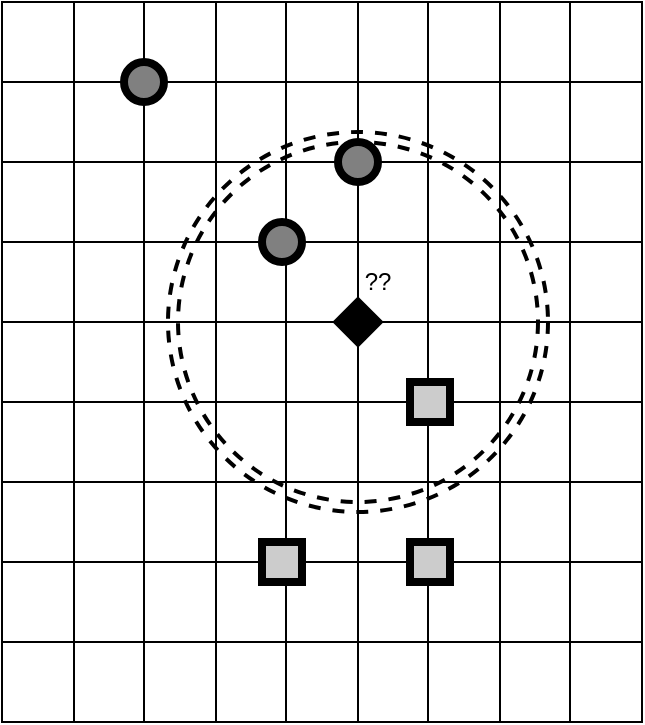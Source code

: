 <mxfile version="13.9.9" type="device"><diagram id="aaRrV9m_kYW5Kr7T0XQE" name="K-NN Concept"><mxGraphModel dx="1106" dy="997" grid="1" gridSize="10" guides="1" tooltips="1" connect="1" arrows="1" fold="1" page="1" pageScale="1" pageWidth="850" pageHeight="1100" math="0" shadow="0"><root><mxCell id="jUDWycYi-zbUTe8Aiwqj-0"/><mxCell id="jUDWycYi-zbUTe8Aiwqj-1" parent="jUDWycYi-zbUTe8Aiwqj-0"/><mxCell id="jUDWycYi-zbUTe8Aiwqj-2" value="" style="shape=table;html=1;whiteSpace=wrap;startSize=0;container=1;collapsible=0;childLayout=tableLayout;" parent="jUDWycYi-zbUTe8Aiwqj-1" vertex="1"><mxGeometry x="230" y="290" width="320" height="360" as="geometry"/></mxCell><mxCell id="jUDWycYi-zbUTe8Aiwqj-3" value="" style="shape=partialRectangle;html=1;whiteSpace=wrap;collapsible=0;dropTarget=0;pointerEvents=0;fillColor=none;top=0;left=0;bottom=0;right=0;points=[[0,0.5],[1,0.5]];portConstraint=eastwest;" parent="jUDWycYi-zbUTe8Aiwqj-2" vertex="1"><mxGeometry width="320" height="40" as="geometry"/></mxCell><mxCell id="jUDWycYi-zbUTe8Aiwqj-4" value="" style="shape=partialRectangle;html=1;whiteSpace=wrap;connectable=0;overflow=hidden;fillColor=none;top=0;left=0;bottom=0;right=0;" parent="jUDWycYi-zbUTe8Aiwqj-3" vertex="1"><mxGeometry width="36" height="40" as="geometry"/></mxCell><mxCell id="jUDWycYi-zbUTe8Aiwqj-5" value="" style="shape=partialRectangle;html=1;whiteSpace=wrap;connectable=0;overflow=hidden;fillColor=none;top=0;left=0;bottom=0;right=0;" parent="jUDWycYi-zbUTe8Aiwqj-3" vertex="1"><mxGeometry x="36" width="35" height="40" as="geometry"/></mxCell><mxCell id="jUDWycYi-zbUTe8Aiwqj-6" value="" style="shape=partialRectangle;html=1;whiteSpace=wrap;connectable=0;overflow=hidden;fillColor=none;top=0;left=0;bottom=0;right=0;" parent="jUDWycYi-zbUTe8Aiwqj-3" vertex="1"><mxGeometry x="71" width="36" height="40" as="geometry"/></mxCell><mxCell id="jUDWycYi-zbUTe8Aiwqj-7" value="" style="shape=partialRectangle;html=1;whiteSpace=wrap;connectable=0;overflow=hidden;fillColor=none;top=0;left=0;bottom=0;right=0;" parent="jUDWycYi-zbUTe8Aiwqj-3" vertex="1"><mxGeometry x="107" width="35" height="40" as="geometry"/></mxCell><mxCell id="jUDWycYi-zbUTe8Aiwqj-8" value="" style="shape=partialRectangle;html=1;whiteSpace=wrap;connectable=0;overflow=hidden;fillColor=none;top=0;left=0;bottom=0;right=0;" parent="jUDWycYi-zbUTe8Aiwqj-3" vertex="1"><mxGeometry x="142" width="36" height="40" as="geometry"/></mxCell><mxCell id="jUDWycYi-zbUTe8Aiwqj-9" value="" style="shape=partialRectangle;html=1;whiteSpace=wrap;connectable=0;overflow=hidden;fillColor=none;top=0;left=0;bottom=0;right=0;" parent="jUDWycYi-zbUTe8Aiwqj-3" vertex="1"><mxGeometry x="178" width="35" height="40" as="geometry"/></mxCell><mxCell id="jUDWycYi-zbUTe8Aiwqj-10" value="" style="shape=partialRectangle;html=1;whiteSpace=wrap;connectable=0;overflow=hidden;fillColor=none;top=0;left=0;bottom=0;right=0;" parent="jUDWycYi-zbUTe8Aiwqj-3" vertex="1"><mxGeometry x="213" width="36" height="40" as="geometry"/></mxCell><mxCell id="jUDWycYi-zbUTe8Aiwqj-11" value="" style="shape=partialRectangle;html=1;whiteSpace=wrap;connectable=0;overflow=hidden;fillColor=none;top=0;left=0;bottom=0;right=0;" parent="jUDWycYi-zbUTe8Aiwqj-3" vertex="1"><mxGeometry x="249" width="35" height="40" as="geometry"/></mxCell><mxCell id="jUDWycYi-zbUTe8Aiwqj-12" value="" style="shape=partialRectangle;html=1;whiteSpace=wrap;connectable=0;overflow=hidden;fillColor=none;top=0;left=0;bottom=0;right=0;" parent="jUDWycYi-zbUTe8Aiwqj-3" vertex="1"><mxGeometry x="284" width="36" height="40" as="geometry"/></mxCell><mxCell id="jUDWycYi-zbUTe8Aiwqj-13" value="" style="shape=partialRectangle;html=1;whiteSpace=wrap;collapsible=0;dropTarget=0;pointerEvents=0;fillColor=none;top=0;left=0;bottom=0;right=0;points=[[0,0.5],[1,0.5]];portConstraint=eastwest;" parent="jUDWycYi-zbUTe8Aiwqj-2" vertex="1"><mxGeometry y="40" width="320" height="40" as="geometry"/></mxCell><mxCell id="jUDWycYi-zbUTe8Aiwqj-14" value="" style="shape=partialRectangle;html=1;whiteSpace=wrap;connectable=0;overflow=hidden;fillColor=none;top=0;left=0;bottom=0;right=0;" parent="jUDWycYi-zbUTe8Aiwqj-13" vertex="1"><mxGeometry width="36" height="40" as="geometry"/></mxCell><mxCell id="jUDWycYi-zbUTe8Aiwqj-15" value="" style="shape=partialRectangle;html=1;whiteSpace=wrap;connectable=0;overflow=hidden;fillColor=none;top=0;left=0;bottom=0;right=0;" parent="jUDWycYi-zbUTe8Aiwqj-13" vertex="1"><mxGeometry x="36" width="35" height="40" as="geometry"/></mxCell><mxCell id="jUDWycYi-zbUTe8Aiwqj-16" value="" style="shape=partialRectangle;html=1;whiteSpace=wrap;connectable=0;overflow=hidden;fillColor=none;top=0;left=0;bottom=0;right=0;" parent="jUDWycYi-zbUTe8Aiwqj-13" vertex="1"><mxGeometry x="71" width="36" height="40" as="geometry"/></mxCell><mxCell id="jUDWycYi-zbUTe8Aiwqj-17" value="" style="shape=partialRectangle;html=1;whiteSpace=wrap;connectable=0;overflow=hidden;fillColor=none;top=0;left=0;bottom=0;right=0;" parent="jUDWycYi-zbUTe8Aiwqj-13" vertex="1"><mxGeometry x="107" width="35" height="40" as="geometry"/></mxCell><mxCell id="jUDWycYi-zbUTe8Aiwqj-18" value="" style="shape=partialRectangle;html=1;whiteSpace=wrap;connectable=0;overflow=hidden;fillColor=none;top=0;left=0;bottom=0;right=0;" parent="jUDWycYi-zbUTe8Aiwqj-13" vertex="1"><mxGeometry x="142" width="36" height="40" as="geometry"/></mxCell><mxCell id="jUDWycYi-zbUTe8Aiwqj-19" value="" style="shape=partialRectangle;html=1;whiteSpace=wrap;connectable=0;overflow=hidden;fillColor=none;top=0;left=0;bottom=0;right=0;" parent="jUDWycYi-zbUTe8Aiwqj-13" vertex="1"><mxGeometry x="178" width="35" height="40" as="geometry"/></mxCell><mxCell id="jUDWycYi-zbUTe8Aiwqj-20" value="" style="shape=partialRectangle;html=1;whiteSpace=wrap;connectable=0;overflow=hidden;fillColor=none;top=0;left=0;bottom=0;right=0;" parent="jUDWycYi-zbUTe8Aiwqj-13" vertex="1"><mxGeometry x="213" width="36" height="40" as="geometry"/></mxCell><mxCell id="jUDWycYi-zbUTe8Aiwqj-21" value="" style="shape=partialRectangle;html=1;whiteSpace=wrap;connectable=0;overflow=hidden;fillColor=none;top=0;left=0;bottom=0;right=0;" parent="jUDWycYi-zbUTe8Aiwqj-13" vertex="1"><mxGeometry x="249" width="35" height="40" as="geometry"/></mxCell><mxCell id="jUDWycYi-zbUTe8Aiwqj-22" value="" style="shape=partialRectangle;html=1;whiteSpace=wrap;connectable=0;overflow=hidden;fillColor=none;top=0;left=0;bottom=0;right=0;" parent="jUDWycYi-zbUTe8Aiwqj-13" vertex="1"><mxGeometry x="284" width="36" height="40" as="geometry"/></mxCell><mxCell id="jUDWycYi-zbUTe8Aiwqj-92" value="" style="shape=partialRectangle;html=1;whiteSpace=wrap;collapsible=0;dropTarget=0;pointerEvents=0;fillColor=none;top=0;left=0;bottom=0;right=0;points=[[0,0.5],[1,0.5]];portConstraint=eastwest;" parent="jUDWycYi-zbUTe8Aiwqj-2" vertex="1"><mxGeometry y="80" width="320" height="40" as="geometry"/></mxCell><mxCell id="jUDWycYi-zbUTe8Aiwqj-93" value="" style="shape=partialRectangle;html=1;whiteSpace=wrap;connectable=0;overflow=hidden;fillColor=none;top=0;left=0;bottom=0;right=0;" parent="jUDWycYi-zbUTe8Aiwqj-92" vertex="1"><mxGeometry width="36" height="40" as="geometry"/></mxCell><mxCell id="jUDWycYi-zbUTe8Aiwqj-94" value="" style="shape=partialRectangle;html=1;whiteSpace=wrap;connectable=0;overflow=hidden;fillColor=none;top=0;left=0;bottom=0;right=0;" parent="jUDWycYi-zbUTe8Aiwqj-92" vertex="1"><mxGeometry x="36" width="35" height="40" as="geometry"/></mxCell><mxCell id="jUDWycYi-zbUTe8Aiwqj-95" value="" style="shape=partialRectangle;html=1;whiteSpace=wrap;connectable=0;overflow=hidden;fillColor=none;top=0;left=0;bottom=0;right=0;" parent="jUDWycYi-zbUTe8Aiwqj-92" vertex="1"><mxGeometry x="71" width="36" height="40" as="geometry"/></mxCell><mxCell id="jUDWycYi-zbUTe8Aiwqj-96" value="" style="shape=partialRectangle;html=1;whiteSpace=wrap;connectable=0;overflow=hidden;fillColor=none;top=0;left=0;bottom=0;right=0;" parent="jUDWycYi-zbUTe8Aiwqj-92" vertex="1"><mxGeometry x="107" width="35" height="40" as="geometry"/></mxCell><mxCell id="jUDWycYi-zbUTe8Aiwqj-97" value="" style="shape=partialRectangle;html=1;whiteSpace=wrap;connectable=0;overflow=hidden;fillColor=none;top=0;left=0;bottom=0;right=0;" parent="jUDWycYi-zbUTe8Aiwqj-92" vertex="1"><mxGeometry x="142" width="36" height="40" as="geometry"/></mxCell><mxCell id="jUDWycYi-zbUTe8Aiwqj-98" value="" style="shape=partialRectangle;html=1;whiteSpace=wrap;connectable=0;overflow=hidden;fillColor=none;top=0;left=0;bottom=0;right=0;" parent="jUDWycYi-zbUTe8Aiwqj-92" vertex="1"><mxGeometry x="178" width="35" height="40" as="geometry"/></mxCell><mxCell id="jUDWycYi-zbUTe8Aiwqj-99" value="" style="shape=partialRectangle;html=1;whiteSpace=wrap;connectable=0;overflow=hidden;fillColor=none;top=0;left=0;bottom=0;right=0;" parent="jUDWycYi-zbUTe8Aiwqj-92" vertex="1"><mxGeometry x="213" width="36" height="40" as="geometry"/></mxCell><mxCell id="jUDWycYi-zbUTe8Aiwqj-100" value="" style="shape=partialRectangle;html=1;whiteSpace=wrap;connectable=0;overflow=hidden;fillColor=none;top=0;left=0;bottom=0;right=0;" parent="jUDWycYi-zbUTe8Aiwqj-92" vertex="1"><mxGeometry x="249" width="35" height="40" as="geometry"/></mxCell><mxCell id="jUDWycYi-zbUTe8Aiwqj-101" value="" style="shape=partialRectangle;html=1;whiteSpace=wrap;connectable=0;overflow=hidden;fillColor=none;top=0;left=0;bottom=0;right=0;" parent="jUDWycYi-zbUTe8Aiwqj-92" vertex="1"><mxGeometry x="284" width="36" height="40" as="geometry"/></mxCell><mxCell id="jUDWycYi-zbUTe8Aiwqj-23" value="" style="shape=partialRectangle;html=1;whiteSpace=wrap;collapsible=0;dropTarget=0;pointerEvents=0;fillColor=none;top=0;left=0;bottom=0;right=0;points=[[0,0.5],[1,0.5]];portConstraint=eastwest;" parent="jUDWycYi-zbUTe8Aiwqj-2" vertex="1"><mxGeometry y="120" width="320" height="40" as="geometry"/></mxCell><mxCell id="jUDWycYi-zbUTe8Aiwqj-24" value="" style="shape=partialRectangle;html=1;whiteSpace=wrap;connectable=0;overflow=hidden;fillColor=none;top=0;left=0;bottom=0;right=0;" parent="jUDWycYi-zbUTe8Aiwqj-23" vertex="1"><mxGeometry width="36" height="40" as="geometry"/></mxCell><mxCell id="jUDWycYi-zbUTe8Aiwqj-25" value="" style="shape=partialRectangle;html=1;whiteSpace=wrap;connectable=0;overflow=hidden;fillColor=none;top=0;left=0;bottom=0;right=0;" parent="jUDWycYi-zbUTe8Aiwqj-23" vertex="1"><mxGeometry x="36" width="35" height="40" as="geometry"/></mxCell><mxCell id="jUDWycYi-zbUTe8Aiwqj-26" value="" style="shape=partialRectangle;html=1;whiteSpace=wrap;connectable=0;overflow=hidden;fillColor=none;top=0;left=0;bottom=0;right=0;" parent="jUDWycYi-zbUTe8Aiwqj-23" vertex="1"><mxGeometry x="71" width="36" height="40" as="geometry"/></mxCell><mxCell id="jUDWycYi-zbUTe8Aiwqj-27" value="" style="shape=partialRectangle;html=1;whiteSpace=wrap;connectable=0;overflow=hidden;fillColor=none;top=0;left=0;bottom=0;right=0;" parent="jUDWycYi-zbUTe8Aiwqj-23" vertex="1"><mxGeometry x="107" width="35" height="40" as="geometry"/></mxCell><mxCell id="jUDWycYi-zbUTe8Aiwqj-28" value="" style="shape=partialRectangle;html=1;whiteSpace=wrap;connectable=0;overflow=hidden;fillColor=none;top=0;left=0;bottom=0;right=0;" parent="jUDWycYi-zbUTe8Aiwqj-23" vertex="1"><mxGeometry x="142" width="36" height="40" as="geometry"/></mxCell><mxCell id="jUDWycYi-zbUTe8Aiwqj-29" value="" style="shape=partialRectangle;html=1;whiteSpace=wrap;connectable=0;overflow=hidden;fillColor=none;top=0;left=0;bottom=0;right=0;" parent="jUDWycYi-zbUTe8Aiwqj-23" vertex="1"><mxGeometry x="178" width="35" height="40" as="geometry"/></mxCell><mxCell id="jUDWycYi-zbUTe8Aiwqj-30" value="" style="shape=partialRectangle;html=1;whiteSpace=wrap;connectable=0;overflow=hidden;fillColor=none;top=0;left=0;bottom=0;right=0;" parent="jUDWycYi-zbUTe8Aiwqj-23" vertex="1"><mxGeometry x="213" width="36" height="40" as="geometry"/></mxCell><mxCell id="jUDWycYi-zbUTe8Aiwqj-31" value="" style="shape=partialRectangle;html=1;whiteSpace=wrap;connectable=0;overflow=hidden;fillColor=none;top=0;left=0;bottom=0;right=0;" parent="jUDWycYi-zbUTe8Aiwqj-23" vertex="1"><mxGeometry x="249" width="35" height="40" as="geometry"/></mxCell><mxCell id="jUDWycYi-zbUTe8Aiwqj-32" value="" style="shape=partialRectangle;html=1;whiteSpace=wrap;connectable=0;overflow=hidden;fillColor=none;top=0;left=0;bottom=0;right=0;" parent="jUDWycYi-zbUTe8Aiwqj-23" vertex="1"><mxGeometry x="284" width="36" height="40" as="geometry"/></mxCell><mxCell id="jUDWycYi-zbUTe8Aiwqj-33" value="" style="shape=partialRectangle;html=1;whiteSpace=wrap;collapsible=0;dropTarget=0;pointerEvents=0;fillColor=none;top=0;left=0;bottom=0;right=0;points=[[0,0.5],[1,0.5]];portConstraint=eastwest;" parent="jUDWycYi-zbUTe8Aiwqj-2" vertex="1"><mxGeometry y="160" width="320" height="40" as="geometry"/></mxCell><mxCell id="jUDWycYi-zbUTe8Aiwqj-34" value="" style="shape=partialRectangle;html=1;whiteSpace=wrap;connectable=0;overflow=hidden;fillColor=none;top=0;left=0;bottom=0;right=0;" parent="jUDWycYi-zbUTe8Aiwqj-33" vertex="1"><mxGeometry width="36" height="40" as="geometry"/></mxCell><mxCell id="jUDWycYi-zbUTe8Aiwqj-35" value="" style="shape=partialRectangle;html=1;whiteSpace=wrap;connectable=0;overflow=hidden;fillColor=none;top=0;left=0;bottom=0;right=0;" parent="jUDWycYi-zbUTe8Aiwqj-33" vertex="1"><mxGeometry x="36" width="35" height="40" as="geometry"/></mxCell><mxCell id="jUDWycYi-zbUTe8Aiwqj-36" value="" style="shape=partialRectangle;html=1;whiteSpace=wrap;connectable=0;overflow=hidden;fillColor=none;top=0;left=0;bottom=0;right=0;" parent="jUDWycYi-zbUTe8Aiwqj-33" vertex="1"><mxGeometry x="71" width="36" height="40" as="geometry"/></mxCell><mxCell id="jUDWycYi-zbUTe8Aiwqj-37" value="" style="shape=partialRectangle;html=1;whiteSpace=wrap;connectable=0;overflow=hidden;fillColor=none;top=0;left=0;bottom=0;right=0;" parent="jUDWycYi-zbUTe8Aiwqj-33" vertex="1"><mxGeometry x="107" width="35" height="40" as="geometry"/></mxCell><mxCell id="jUDWycYi-zbUTe8Aiwqj-38" value="" style="shape=partialRectangle;html=1;whiteSpace=wrap;connectable=0;overflow=hidden;fillColor=none;top=0;left=0;bottom=0;right=0;" parent="jUDWycYi-zbUTe8Aiwqj-33" vertex="1"><mxGeometry x="142" width="36" height="40" as="geometry"/></mxCell><mxCell id="jUDWycYi-zbUTe8Aiwqj-39" value="" style="shape=partialRectangle;html=1;whiteSpace=wrap;connectable=0;overflow=hidden;fillColor=none;top=0;left=0;bottom=0;right=0;" parent="jUDWycYi-zbUTe8Aiwqj-33" vertex="1"><mxGeometry x="178" width="35" height="40" as="geometry"/></mxCell><mxCell id="jUDWycYi-zbUTe8Aiwqj-40" value="" style="shape=partialRectangle;html=1;whiteSpace=wrap;connectable=0;overflow=hidden;fillColor=none;top=0;left=0;bottom=0;right=0;" parent="jUDWycYi-zbUTe8Aiwqj-33" vertex="1"><mxGeometry x="213" width="36" height="40" as="geometry"/></mxCell><mxCell id="jUDWycYi-zbUTe8Aiwqj-41" value="" style="shape=partialRectangle;html=1;whiteSpace=wrap;connectable=0;overflow=hidden;fillColor=none;top=0;left=0;bottom=0;right=0;" parent="jUDWycYi-zbUTe8Aiwqj-33" vertex="1"><mxGeometry x="249" width="35" height="40" as="geometry"/></mxCell><mxCell id="jUDWycYi-zbUTe8Aiwqj-42" value="" style="shape=partialRectangle;html=1;whiteSpace=wrap;connectable=0;overflow=hidden;fillColor=none;top=0;left=0;bottom=0;right=0;" parent="jUDWycYi-zbUTe8Aiwqj-33" vertex="1"><mxGeometry x="284" width="36" height="40" as="geometry"/></mxCell><mxCell id="jUDWycYi-zbUTe8Aiwqj-43" value="" style="shape=partialRectangle;html=1;whiteSpace=wrap;collapsible=0;dropTarget=0;pointerEvents=0;fillColor=none;top=0;left=0;bottom=0;right=0;points=[[0,0.5],[1,0.5]];portConstraint=eastwest;" parent="jUDWycYi-zbUTe8Aiwqj-2" vertex="1"><mxGeometry y="200" width="320" height="40" as="geometry"/></mxCell><mxCell id="jUDWycYi-zbUTe8Aiwqj-44" value="" style="shape=partialRectangle;html=1;whiteSpace=wrap;connectable=0;overflow=hidden;fillColor=none;top=0;left=0;bottom=0;right=0;" parent="jUDWycYi-zbUTe8Aiwqj-43" vertex="1"><mxGeometry width="36" height="40" as="geometry"/></mxCell><mxCell id="jUDWycYi-zbUTe8Aiwqj-45" value="" style="shape=partialRectangle;html=1;whiteSpace=wrap;connectable=0;overflow=hidden;fillColor=none;top=0;left=0;bottom=0;right=0;" parent="jUDWycYi-zbUTe8Aiwqj-43" vertex="1"><mxGeometry x="36" width="35" height="40" as="geometry"/></mxCell><mxCell id="jUDWycYi-zbUTe8Aiwqj-46" value="" style="shape=partialRectangle;html=1;whiteSpace=wrap;connectable=0;overflow=hidden;fillColor=none;top=0;left=0;bottom=0;right=0;" parent="jUDWycYi-zbUTe8Aiwqj-43" vertex="1"><mxGeometry x="71" width="36" height="40" as="geometry"/></mxCell><mxCell id="jUDWycYi-zbUTe8Aiwqj-47" value="" style="shape=partialRectangle;html=1;whiteSpace=wrap;connectable=0;overflow=hidden;fillColor=none;top=0;left=0;bottom=0;right=0;" parent="jUDWycYi-zbUTe8Aiwqj-43" vertex="1"><mxGeometry x="107" width="35" height="40" as="geometry"/></mxCell><mxCell id="jUDWycYi-zbUTe8Aiwqj-48" value="" style="shape=partialRectangle;html=1;whiteSpace=wrap;connectable=0;overflow=hidden;fillColor=none;top=0;left=0;bottom=0;right=0;" parent="jUDWycYi-zbUTe8Aiwqj-43" vertex="1"><mxGeometry x="142" width="36" height="40" as="geometry"/></mxCell><mxCell id="jUDWycYi-zbUTe8Aiwqj-49" value="" style="shape=partialRectangle;html=1;whiteSpace=wrap;connectable=0;overflow=hidden;fillColor=none;top=0;left=0;bottom=0;right=0;" parent="jUDWycYi-zbUTe8Aiwqj-43" vertex="1"><mxGeometry x="178" width="35" height="40" as="geometry"/></mxCell><mxCell id="jUDWycYi-zbUTe8Aiwqj-50" value="" style="shape=partialRectangle;html=1;whiteSpace=wrap;connectable=0;overflow=hidden;fillColor=none;top=0;left=0;bottom=0;right=0;" parent="jUDWycYi-zbUTe8Aiwqj-43" vertex="1"><mxGeometry x="213" width="36" height="40" as="geometry"/></mxCell><mxCell id="jUDWycYi-zbUTe8Aiwqj-51" value="" style="shape=partialRectangle;html=1;whiteSpace=wrap;connectable=0;overflow=hidden;fillColor=none;top=0;left=0;bottom=0;right=0;" parent="jUDWycYi-zbUTe8Aiwqj-43" vertex="1"><mxGeometry x="249" width="35" height="40" as="geometry"/></mxCell><mxCell id="jUDWycYi-zbUTe8Aiwqj-52" value="" style="shape=partialRectangle;html=1;whiteSpace=wrap;connectable=0;overflow=hidden;fillColor=none;top=0;left=0;bottom=0;right=0;" parent="jUDWycYi-zbUTe8Aiwqj-43" vertex="1"><mxGeometry x="284" width="36" height="40" as="geometry"/></mxCell><mxCell id="jUDWycYi-zbUTe8Aiwqj-53" value="" style="shape=partialRectangle;html=1;whiteSpace=wrap;collapsible=0;dropTarget=0;pointerEvents=0;fillColor=none;top=0;left=0;bottom=0;right=0;points=[[0,0.5],[1,0.5]];portConstraint=eastwest;" parent="jUDWycYi-zbUTe8Aiwqj-2" vertex="1"><mxGeometry y="240" width="320" height="40" as="geometry"/></mxCell><mxCell id="jUDWycYi-zbUTe8Aiwqj-54" value="" style="shape=partialRectangle;html=1;whiteSpace=wrap;connectable=0;overflow=hidden;fillColor=none;top=0;left=0;bottom=0;right=0;" parent="jUDWycYi-zbUTe8Aiwqj-53" vertex="1"><mxGeometry width="36" height="40" as="geometry"/></mxCell><mxCell id="jUDWycYi-zbUTe8Aiwqj-55" value="" style="shape=partialRectangle;html=1;whiteSpace=wrap;connectable=0;overflow=hidden;fillColor=none;top=0;left=0;bottom=0;right=0;" parent="jUDWycYi-zbUTe8Aiwqj-53" vertex="1"><mxGeometry x="36" width="35" height="40" as="geometry"/></mxCell><mxCell id="jUDWycYi-zbUTe8Aiwqj-56" value="" style="shape=partialRectangle;html=1;whiteSpace=wrap;connectable=0;overflow=hidden;fillColor=none;top=0;left=0;bottom=0;right=0;" parent="jUDWycYi-zbUTe8Aiwqj-53" vertex="1"><mxGeometry x="71" width="36" height="40" as="geometry"/></mxCell><mxCell id="jUDWycYi-zbUTe8Aiwqj-57" value="" style="shape=partialRectangle;html=1;whiteSpace=wrap;connectable=0;overflow=hidden;fillColor=none;top=0;left=0;bottom=0;right=0;" parent="jUDWycYi-zbUTe8Aiwqj-53" vertex="1"><mxGeometry x="107" width="35" height="40" as="geometry"/></mxCell><mxCell id="jUDWycYi-zbUTe8Aiwqj-58" value="" style="shape=partialRectangle;html=1;whiteSpace=wrap;connectable=0;overflow=hidden;fillColor=none;top=0;left=0;bottom=0;right=0;" parent="jUDWycYi-zbUTe8Aiwqj-53" vertex="1"><mxGeometry x="142" width="36" height="40" as="geometry"/></mxCell><mxCell id="jUDWycYi-zbUTe8Aiwqj-59" value="" style="shape=partialRectangle;html=1;whiteSpace=wrap;connectable=0;overflow=hidden;fillColor=none;top=0;left=0;bottom=0;right=0;" parent="jUDWycYi-zbUTe8Aiwqj-53" vertex="1"><mxGeometry x="178" width="35" height="40" as="geometry"/></mxCell><mxCell id="jUDWycYi-zbUTe8Aiwqj-60" value="" style="shape=partialRectangle;html=1;whiteSpace=wrap;connectable=0;overflow=hidden;fillColor=none;top=0;left=0;bottom=0;right=0;" parent="jUDWycYi-zbUTe8Aiwqj-53" vertex="1"><mxGeometry x="213" width="36" height="40" as="geometry"/></mxCell><mxCell id="jUDWycYi-zbUTe8Aiwqj-61" value="" style="shape=partialRectangle;html=1;whiteSpace=wrap;connectable=0;overflow=hidden;fillColor=none;top=0;left=0;bottom=0;right=0;" parent="jUDWycYi-zbUTe8Aiwqj-53" vertex="1"><mxGeometry x="249" width="35" height="40" as="geometry"/></mxCell><mxCell id="jUDWycYi-zbUTe8Aiwqj-62" value="" style="shape=partialRectangle;html=1;whiteSpace=wrap;connectable=0;overflow=hidden;fillColor=none;top=0;left=0;bottom=0;right=0;" parent="jUDWycYi-zbUTe8Aiwqj-53" vertex="1"><mxGeometry x="284" width="36" height="40" as="geometry"/></mxCell><mxCell id="jUDWycYi-zbUTe8Aiwqj-63" value="" style="shape=partialRectangle;html=1;whiteSpace=wrap;collapsible=0;dropTarget=0;pointerEvents=0;fillColor=none;top=0;left=0;bottom=0;right=0;points=[[0,0.5],[1,0.5]];portConstraint=eastwest;" parent="jUDWycYi-zbUTe8Aiwqj-2" vertex="1"><mxGeometry y="280" width="320" height="40" as="geometry"/></mxCell><mxCell id="jUDWycYi-zbUTe8Aiwqj-64" value="" style="shape=partialRectangle;html=1;whiteSpace=wrap;connectable=0;overflow=hidden;fillColor=none;top=0;left=0;bottom=0;right=0;" parent="jUDWycYi-zbUTe8Aiwqj-63" vertex="1"><mxGeometry width="36" height="40" as="geometry"/></mxCell><mxCell id="jUDWycYi-zbUTe8Aiwqj-65" value="" style="shape=partialRectangle;html=1;whiteSpace=wrap;connectable=0;overflow=hidden;fillColor=none;top=0;left=0;bottom=0;right=0;" parent="jUDWycYi-zbUTe8Aiwqj-63" vertex="1"><mxGeometry x="36" width="35" height="40" as="geometry"/></mxCell><mxCell id="jUDWycYi-zbUTe8Aiwqj-66" value="" style="shape=partialRectangle;html=1;whiteSpace=wrap;connectable=0;overflow=hidden;fillColor=none;top=0;left=0;bottom=0;right=0;" parent="jUDWycYi-zbUTe8Aiwqj-63" vertex="1"><mxGeometry x="71" width="36" height="40" as="geometry"/></mxCell><mxCell id="jUDWycYi-zbUTe8Aiwqj-67" value="" style="shape=partialRectangle;html=1;whiteSpace=wrap;connectable=0;overflow=hidden;fillColor=none;top=0;left=0;bottom=0;right=0;" parent="jUDWycYi-zbUTe8Aiwqj-63" vertex="1"><mxGeometry x="107" width="35" height="40" as="geometry"/></mxCell><mxCell id="jUDWycYi-zbUTe8Aiwqj-68" value="" style="shape=partialRectangle;html=1;whiteSpace=wrap;connectable=0;overflow=hidden;fillColor=none;top=0;left=0;bottom=0;right=0;" parent="jUDWycYi-zbUTe8Aiwqj-63" vertex="1"><mxGeometry x="142" width="36" height="40" as="geometry"/></mxCell><mxCell id="jUDWycYi-zbUTe8Aiwqj-69" value="" style="shape=partialRectangle;html=1;whiteSpace=wrap;connectable=0;overflow=hidden;fillColor=none;top=0;left=0;bottom=0;right=0;" parent="jUDWycYi-zbUTe8Aiwqj-63" vertex="1"><mxGeometry x="178" width="35" height="40" as="geometry"/></mxCell><mxCell id="jUDWycYi-zbUTe8Aiwqj-70" value="" style="shape=partialRectangle;html=1;whiteSpace=wrap;connectable=0;overflow=hidden;fillColor=none;top=0;left=0;bottom=0;right=0;" parent="jUDWycYi-zbUTe8Aiwqj-63" vertex="1"><mxGeometry x="213" width="36" height="40" as="geometry"/></mxCell><mxCell id="jUDWycYi-zbUTe8Aiwqj-71" value="" style="shape=partialRectangle;html=1;whiteSpace=wrap;connectable=0;overflow=hidden;fillColor=none;top=0;left=0;bottom=0;right=0;" parent="jUDWycYi-zbUTe8Aiwqj-63" vertex="1"><mxGeometry x="249" width="35" height="40" as="geometry"/></mxCell><mxCell id="jUDWycYi-zbUTe8Aiwqj-72" value="" style="shape=partialRectangle;html=1;whiteSpace=wrap;connectable=0;overflow=hidden;fillColor=none;top=0;left=0;bottom=0;right=0;" parent="jUDWycYi-zbUTe8Aiwqj-63" vertex="1"><mxGeometry x="284" width="36" height="40" as="geometry"/></mxCell><mxCell id="jUDWycYi-zbUTe8Aiwqj-73" value="" style="shape=partialRectangle;html=1;whiteSpace=wrap;collapsible=0;dropTarget=0;pointerEvents=0;fillColor=none;top=0;left=0;bottom=0;right=0;points=[[0,0.5],[1,0.5]];portConstraint=eastwest;" parent="jUDWycYi-zbUTe8Aiwqj-2" vertex="1"><mxGeometry y="320" width="320" height="40" as="geometry"/></mxCell><mxCell id="jUDWycYi-zbUTe8Aiwqj-74" value="" style="shape=partialRectangle;html=1;whiteSpace=wrap;connectable=0;overflow=hidden;fillColor=none;top=0;left=0;bottom=0;right=0;" parent="jUDWycYi-zbUTe8Aiwqj-73" vertex="1"><mxGeometry width="36" height="40" as="geometry"/></mxCell><mxCell id="jUDWycYi-zbUTe8Aiwqj-75" value="" style="shape=partialRectangle;html=1;whiteSpace=wrap;connectable=0;overflow=hidden;fillColor=none;top=0;left=0;bottom=0;right=0;" parent="jUDWycYi-zbUTe8Aiwqj-73" vertex="1"><mxGeometry x="36" width="35" height="40" as="geometry"/></mxCell><mxCell id="jUDWycYi-zbUTe8Aiwqj-76" value="" style="shape=partialRectangle;html=1;whiteSpace=wrap;connectable=0;overflow=hidden;fillColor=none;top=0;left=0;bottom=0;right=0;" parent="jUDWycYi-zbUTe8Aiwqj-73" vertex="1"><mxGeometry x="71" width="36" height="40" as="geometry"/></mxCell><mxCell id="jUDWycYi-zbUTe8Aiwqj-77" value="" style="shape=partialRectangle;html=1;whiteSpace=wrap;connectable=0;overflow=hidden;fillColor=none;top=0;left=0;bottom=0;right=0;" parent="jUDWycYi-zbUTe8Aiwqj-73" vertex="1"><mxGeometry x="107" width="35" height="40" as="geometry"/></mxCell><mxCell id="jUDWycYi-zbUTe8Aiwqj-78" value="" style="shape=partialRectangle;html=1;whiteSpace=wrap;connectable=0;overflow=hidden;fillColor=none;top=0;left=0;bottom=0;right=0;" parent="jUDWycYi-zbUTe8Aiwqj-73" vertex="1"><mxGeometry x="142" width="36" height="40" as="geometry"/></mxCell><mxCell id="jUDWycYi-zbUTe8Aiwqj-79" value="" style="shape=partialRectangle;html=1;whiteSpace=wrap;connectable=0;overflow=hidden;fillColor=none;top=0;left=0;bottom=0;right=0;" parent="jUDWycYi-zbUTe8Aiwqj-73" vertex="1"><mxGeometry x="178" width="35" height="40" as="geometry"/></mxCell><mxCell id="jUDWycYi-zbUTe8Aiwqj-80" value="" style="shape=partialRectangle;html=1;whiteSpace=wrap;connectable=0;overflow=hidden;fillColor=none;top=0;left=0;bottom=0;right=0;" parent="jUDWycYi-zbUTe8Aiwqj-73" vertex="1"><mxGeometry x="213" width="36" height="40" as="geometry"/></mxCell><mxCell id="jUDWycYi-zbUTe8Aiwqj-81" value="" style="shape=partialRectangle;html=1;whiteSpace=wrap;connectable=0;overflow=hidden;fillColor=none;top=0;left=0;bottom=0;right=0;" parent="jUDWycYi-zbUTe8Aiwqj-73" vertex="1"><mxGeometry x="249" width="35" height="40" as="geometry"/></mxCell><mxCell id="jUDWycYi-zbUTe8Aiwqj-82" value="" style="shape=partialRectangle;html=1;whiteSpace=wrap;connectable=0;overflow=hidden;fillColor=none;top=0;left=0;bottom=0;right=0;" parent="jUDWycYi-zbUTe8Aiwqj-73" vertex="1"><mxGeometry x="284" width="36" height="40" as="geometry"/></mxCell><mxCell id="jUDWycYi-zbUTe8Aiwqj-83" value="" style="rhombus;whiteSpace=wrap;html=1;strokeWidth=4;perimeterSpacing=1;fontColor=#ffffff;fillColor=#000000;" parent="jUDWycYi-zbUTe8Aiwqj-1" vertex="1"><mxGeometry x="398" y="440" width="20" height="20" as="geometry"/></mxCell><mxCell id="jUDWycYi-zbUTe8Aiwqj-84" value="" style="ellipse;whiteSpace=wrap;html=1;aspect=fixed;strokeColor=#000000;strokeWidth=4;fillColor=#808080;" parent="jUDWycYi-zbUTe8Aiwqj-1" vertex="1"><mxGeometry x="360" y="400" width="20" height="20" as="geometry"/></mxCell><mxCell id="jUDWycYi-zbUTe8Aiwqj-85" value="" style="ellipse;whiteSpace=wrap;html=1;aspect=fixed;strokeColor=#000000;strokeWidth=4;fillColor=#808080;" parent="jUDWycYi-zbUTe8Aiwqj-1" vertex="1"><mxGeometry x="398" y="360" width="20" height="20" as="geometry"/></mxCell><mxCell id="jUDWycYi-zbUTe8Aiwqj-86" value="" style="whiteSpace=wrap;html=1;aspect=fixed;strokeColor=#000000;strokeWidth=4;fillColor=#CCCCCC;" parent="jUDWycYi-zbUTe8Aiwqj-1" vertex="1"><mxGeometry x="360" y="560" width="20" height="20" as="geometry"/></mxCell><mxCell id="jUDWycYi-zbUTe8Aiwqj-87" value="" style="whiteSpace=wrap;html=1;aspect=fixed;strokeColor=#000000;strokeWidth=4;fillColor=#CCCCCC;" parent="jUDWycYi-zbUTe8Aiwqj-1" vertex="1"><mxGeometry x="434" y="480" width="20" height="20" as="geometry"/></mxCell><mxCell id="jUDWycYi-zbUTe8Aiwqj-88" value="" style="ellipse;shape=doubleEllipse;whiteSpace=wrap;html=1;aspect=fixed;strokeColor=#000000;strokeWidth=2;fillColor=none;dashed=1;" parent="jUDWycYi-zbUTe8Aiwqj-1" vertex="1"><mxGeometry x="313" y="355" width="190" height="190" as="geometry"/></mxCell><mxCell id="jUDWycYi-zbUTe8Aiwqj-89" value="??" style="text;html=1;strokeColor=none;fillColor=none;align=center;verticalAlign=middle;whiteSpace=wrap;rounded=0;dashed=1;" parent="jUDWycYi-zbUTe8Aiwqj-1" vertex="1"><mxGeometry x="398" y="420" width="40" height="20" as="geometry"/></mxCell><mxCell id="jUDWycYi-zbUTe8Aiwqj-90" value="" style="whiteSpace=wrap;html=1;aspect=fixed;strokeColor=#000000;strokeWidth=4;fillColor=#CCCCCC;" parent="jUDWycYi-zbUTe8Aiwqj-1" vertex="1"><mxGeometry x="434" y="560" width="20" height="20" as="geometry"/></mxCell><mxCell id="jUDWycYi-zbUTe8Aiwqj-102" value="" style="ellipse;whiteSpace=wrap;html=1;aspect=fixed;strokeColor=#000000;strokeWidth=4;fillColor=#808080;" parent="jUDWycYi-zbUTe8Aiwqj-1" vertex="1"><mxGeometry x="291" y="320" width="20" height="20" as="geometry"/></mxCell></root></mxGraphModel></diagram></mxfile>